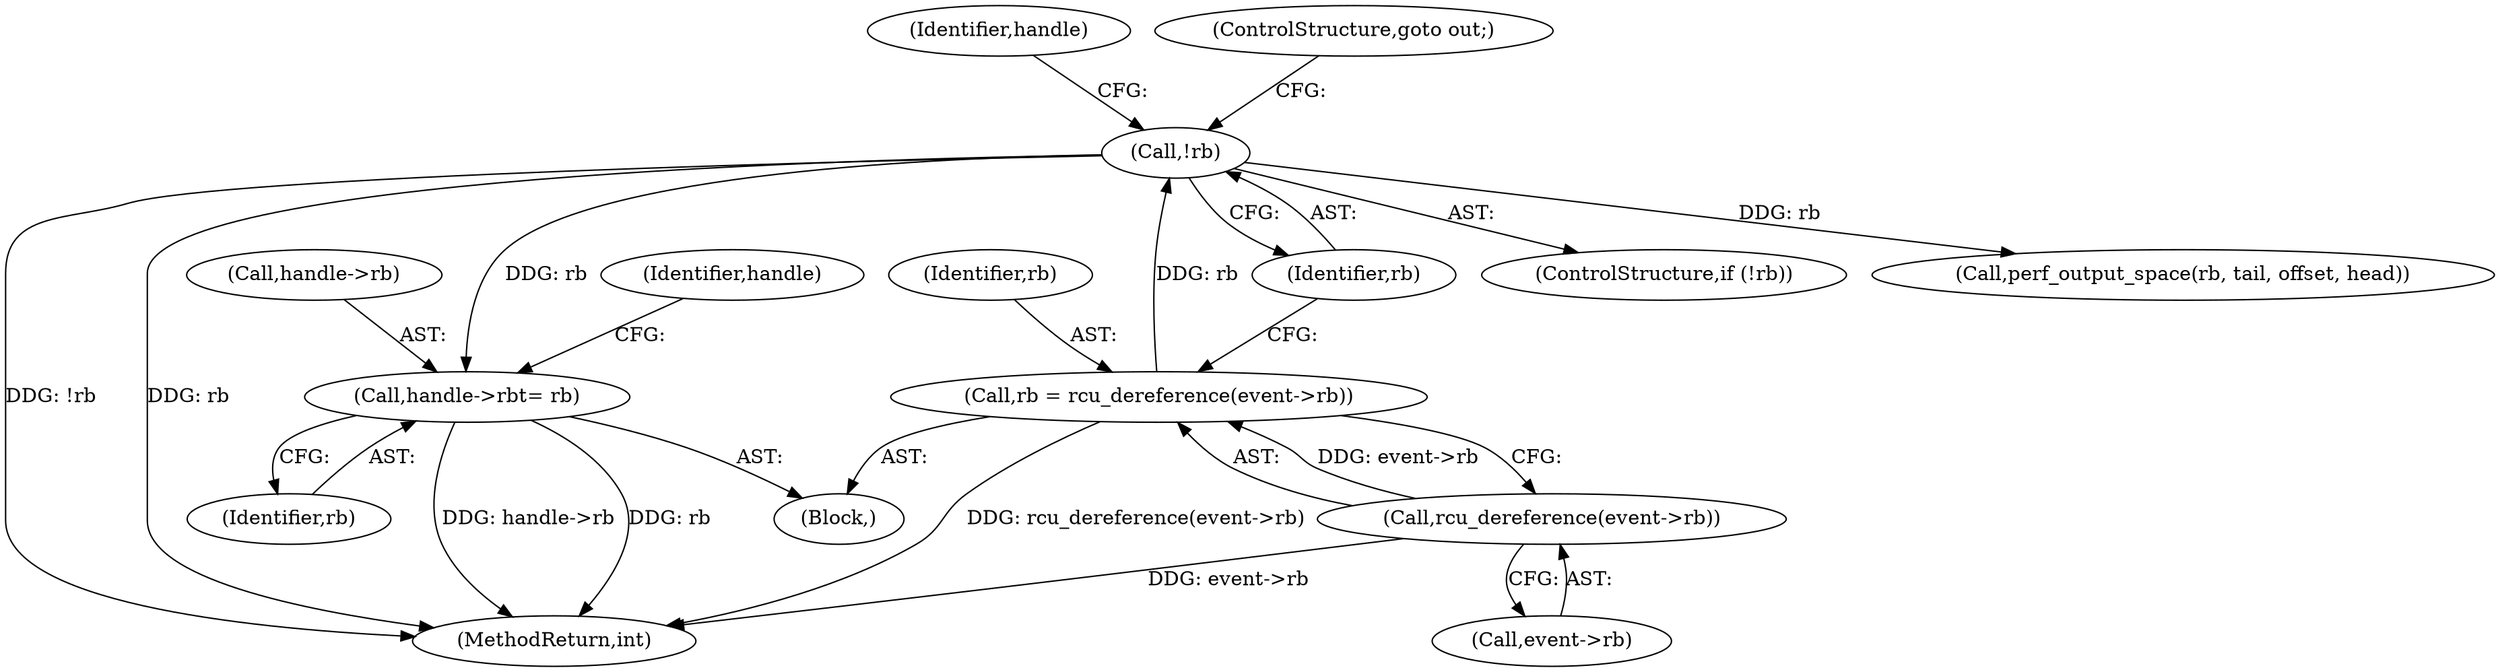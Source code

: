 digraph "0_linux_a8b0ca17b80e92faab46ee7179ba9e99ccb61233_68@pointer" {
"1000135" [label="(Call,handle->rb\t= rb)"];
"1000132" [label="(Call,!rb)"];
"1000125" [label="(Call,rb = rcu_dereference(event->rb))"];
"1000127" [label="(Call,rcu_dereference(event->rb))"];
"1000133" [label="(Identifier,rb)"];
"1000132" [label="(Call,!rb)"];
"1000125" [label="(Call,rb = rcu_dereference(event->rb))"];
"1000370" [label="(MethodReturn,int)"];
"1000107" [label="(Block,)"];
"1000135" [label="(Call,handle->rb\t= rb)"];
"1000137" [label="(Identifier,handle)"];
"1000128" [label="(Call,event->rb)"];
"1000142" [label="(Identifier,handle)"];
"1000127" [label="(Call,rcu_dereference(event->rb))"];
"1000131" [label="(ControlStructure,if (!rb))"];
"1000139" [label="(Identifier,rb)"];
"1000126" [label="(Identifier,rb)"];
"1000217" [label="(Call,perf_output_space(rb, tail, offset, head))"];
"1000134" [label="(ControlStructure,goto out;)"];
"1000136" [label="(Call,handle->rb)"];
"1000135" -> "1000107"  [label="AST: "];
"1000135" -> "1000139"  [label="CFG: "];
"1000136" -> "1000135"  [label="AST: "];
"1000139" -> "1000135"  [label="AST: "];
"1000142" -> "1000135"  [label="CFG: "];
"1000135" -> "1000370"  [label="DDG: rb"];
"1000135" -> "1000370"  [label="DDG: handle->rb"];
"1000132" -> "1000135"  [label="DDG: rb"];
"1000132" -> "1000131"  [label="AST: "];
"1000132" -> "1000133"  [label="CFG: "];
"1000133" -> "1000132"  [label="AST: "];
"1000134" -> "1000132"  [label="CFG: "];
"1000137" -> "1000132"  [label="CFG: "];
"1000132" -> "1000370"  [label="DDG: !rb"];
"1000132" -> "1000370"  [label="DDG: rb"];
"1000125" -> "1000132"  [label="DDG: rb"];
"1000132" -> "1000217"  [label="DDG: rb"];
"1000125" -> "1000107"  [label="AST: "];
"1000125" -> "1000127"  [label="CFG: "];
"1000126" -> "1000125"  [label="AST: "];
"1000127" -> "1000125"  [label="AST: "];
"1000133" -> "1000125"  [label="CFG: "];
"1000125" -> "1000370"  [label="DDG: rcu_dereference(event->rb)"];
"1000127" -> "1000125"  [label="DDG: event->rb"];
"1000127" -> "1000128"  [label="CFG: "];
"1000128" -> "1000127"  [label="AST: "];
"1000127" -> "1000370"  [label="DDG: event->rb"];
}
